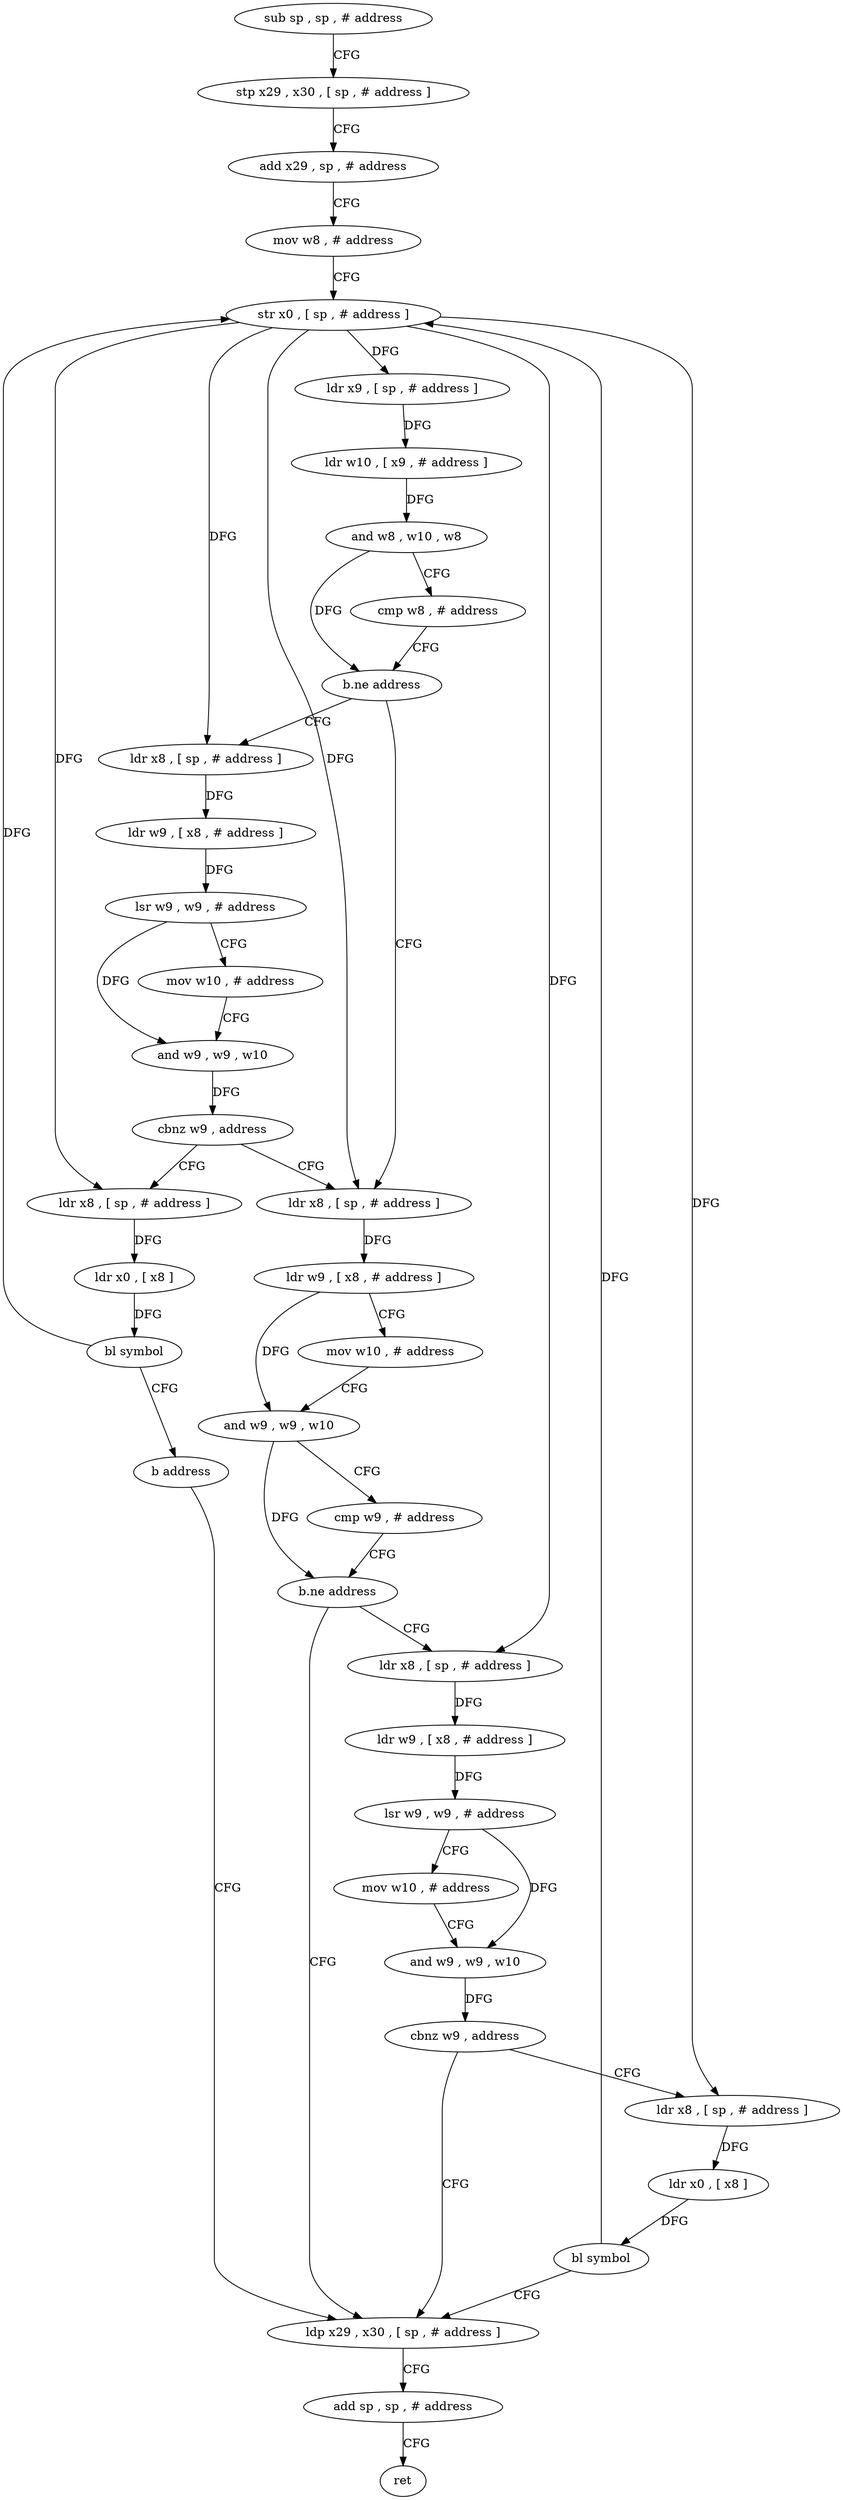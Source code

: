 digraph "func" {
"4235532" [label = "sub sp , sp , # address" ]
"4235536" [label = "stp x29 , x30 , [ sp , # address ]" ]
"4235540" [label = "add x29 , sp , # address" ]
"4235544" [label = "mov w8 , # address" ]
"4235548" [label = "str x0 , [ sp , # address ]" ]
"4235552" [label = "ldr x9 , [ sp , # address ]" ]
"4235556" [label = "ldr w10 , [ x9 , # address ]" ]
"4235560" [label = "and w8 , w10 , w8" ]
"4235564" [label = "cmp w8 , # address" ]
"4235568" [label = "b.ne address" ]
"4235612" [label = "ldr x8 , [ sp , # address ]" ]
"4235572" [label = "ldr x8 , [ sp , # address ]" ]
"4235616" [label = "ldr w9 , [ x8 , # address ]" ]
"4235620" [label = "mov w10 , # address" ]
"4235624" [label = "and w9 , w9 , w10" ]
"4235628" [label = "cmp w9 , # address" ]
"4235632" [label = "b.ne address" ]
"4235672" [label = "ldp x29 , x30 , [ sp , # address ]" ]
"4235636" [label = "ldr x8 , [ sp , # address ]" ]
"4235576" [label = "ldr w9 , [ x8 , # address ]" ]
"4235580" [label = "lsr w9 , w9 , # address" ]
"4235584" [label = "mov w10 , # address" ]
"4235588" [label = "and w9 , w9 , w10" ]
"4235592" [label = "cbnz w9 , address" ]
"4235596" [label = "ldr x8 , [ sp , # address ]" ]
"4235676" [label = "add sp , sp , # address" ]
"4235680" [label = "ret" ]
"4235640" [label = "ldr w9 , [ x8 , # address ]" ]
"4235644" [label = "lsr w9 , w9 , # address" ]
"4235648" [label = "mov w10 , # address" ]
"4235652" [label = "and w9 , w9 , w10" ]
"4235656" [label = "cbnz w9 , address" ]
"4235660" [label = "ldr x8 , [ sp , # address ]" ]
"4235600" [label = "ldr x0 , [ x8 ]" ]
"4235604" [label = "bl symbol" ]
"4235608" [label = "b address" ]
"4235664" [label = "ldr x0 , [ x8 ]" ]
"4235668" [label = "bl symbol" ]
"4235532" -> "4235536" [ label = "CFG" ]
"4235536" -> "4235540" [ label = "CFG" ]
"4235540" -> "4235544" [ label = "CFG" ]
"4235544" -> "4235548" [ label = "CFG" ]
"4235548" -> "4235552" [ label = "DFG" ]
"4235548" -> "4235612" [ label = "DFG" ]
"4235548" -> "4235572" [ label = "DFG" ]
"4235548" -> "4235636" [ label = "DFG" ]
"4235548" -> "4235596" [ label = "DFG" ]
"4235548" -> "4235660" [ label = "DFG" ]
"4235552" -> "4235556" [ label = "DFG" ]
"4235556" -> "4235560" [ label = "DFG" ]
"4235560" -> "4235564" [ label = "CFG" ]
"4235560" -> "4235568" [ label = "DFG" ]
"4235564" -> "4235568" [ label = "CFG" ]
"4235568" -> "4235612" [ label = "CFG" ]
"4235568" -> "4235572" [ label = "CFG" ]
"4235612" -> "4235616" [ label = "DFG" ]
"4235572" -> "4235576" [ label = "DFG" ]
"4235616" -> "4235620" [ label = "CFG" ]
"4235616" -> "4235624" [ label = "DFG" ]
"4235620" -> "4235624" [ label = "CFG" ]
"4235624" -> "4235628" [ label = "CFG" ]
"4235624" -> "4235632" [ label = "DFG" ]
"4235628" -> "4235632" [ label = "CFG" ]
"4235632" -> "4235672" [ label = "CFG" ]
"4235632" -> "4235636" [ label = "CFG" ]
"4235672" -> "4235676" [ label = "CFG" ]
"4235636" -> "4235640" [ label = "DFG" ]
"4235576" -> "4235580" [ label = "DFG" ]
"4235580" -> "4235584" [ label = "CFG" ]
"4235580" -> "4235588" [ label = "DFG" ]
"4235584" -> "4235588" [ label = "CFG" ]
"4235588" -> "4235592" [ label = "DFG" ]
"4235592" -> "4235612" [ label = "CFG" ]
"4235592" -> "4235596" [ label = "CFG" ]
"4235596" -> "4235600" [ label = "DFG" ]
"4235676" -> "4235680" [ label = "CFG" ]
"4235640" -> "4235644" [ label = "DFG" ]
"4235644" -> "4235648" [ label = "CFG" ]
"4235644" -> "4235652" [ label = "DFG" ]
"4235648" -> "4235652" [ label = "CFG" ]
"4235652" -> "4235656" [ label = "DFG" ]
"4235656" -> "4235672" [ label = "CFG" ]
"4235656" -> "4235660" [ label = "CFG" ]
"4235660" -> "4235664" [ label = "DFG" ]
"4235600" -> "4235604" [ label = "DFG" ]
"4235604" -> "4235608" [ label = "CFG" ]
"4235604" -> "4235548" [ label = "DFG" ]
"4235608" -> "4235672" [ label = "CFG" ]
"4235664" -> "4235668" [ label = "DFG" ]
"4235668" -> "4235672" [ label = "CFG" ]
"4235668" -> "4235548" [ label = "DFG" ]
}
